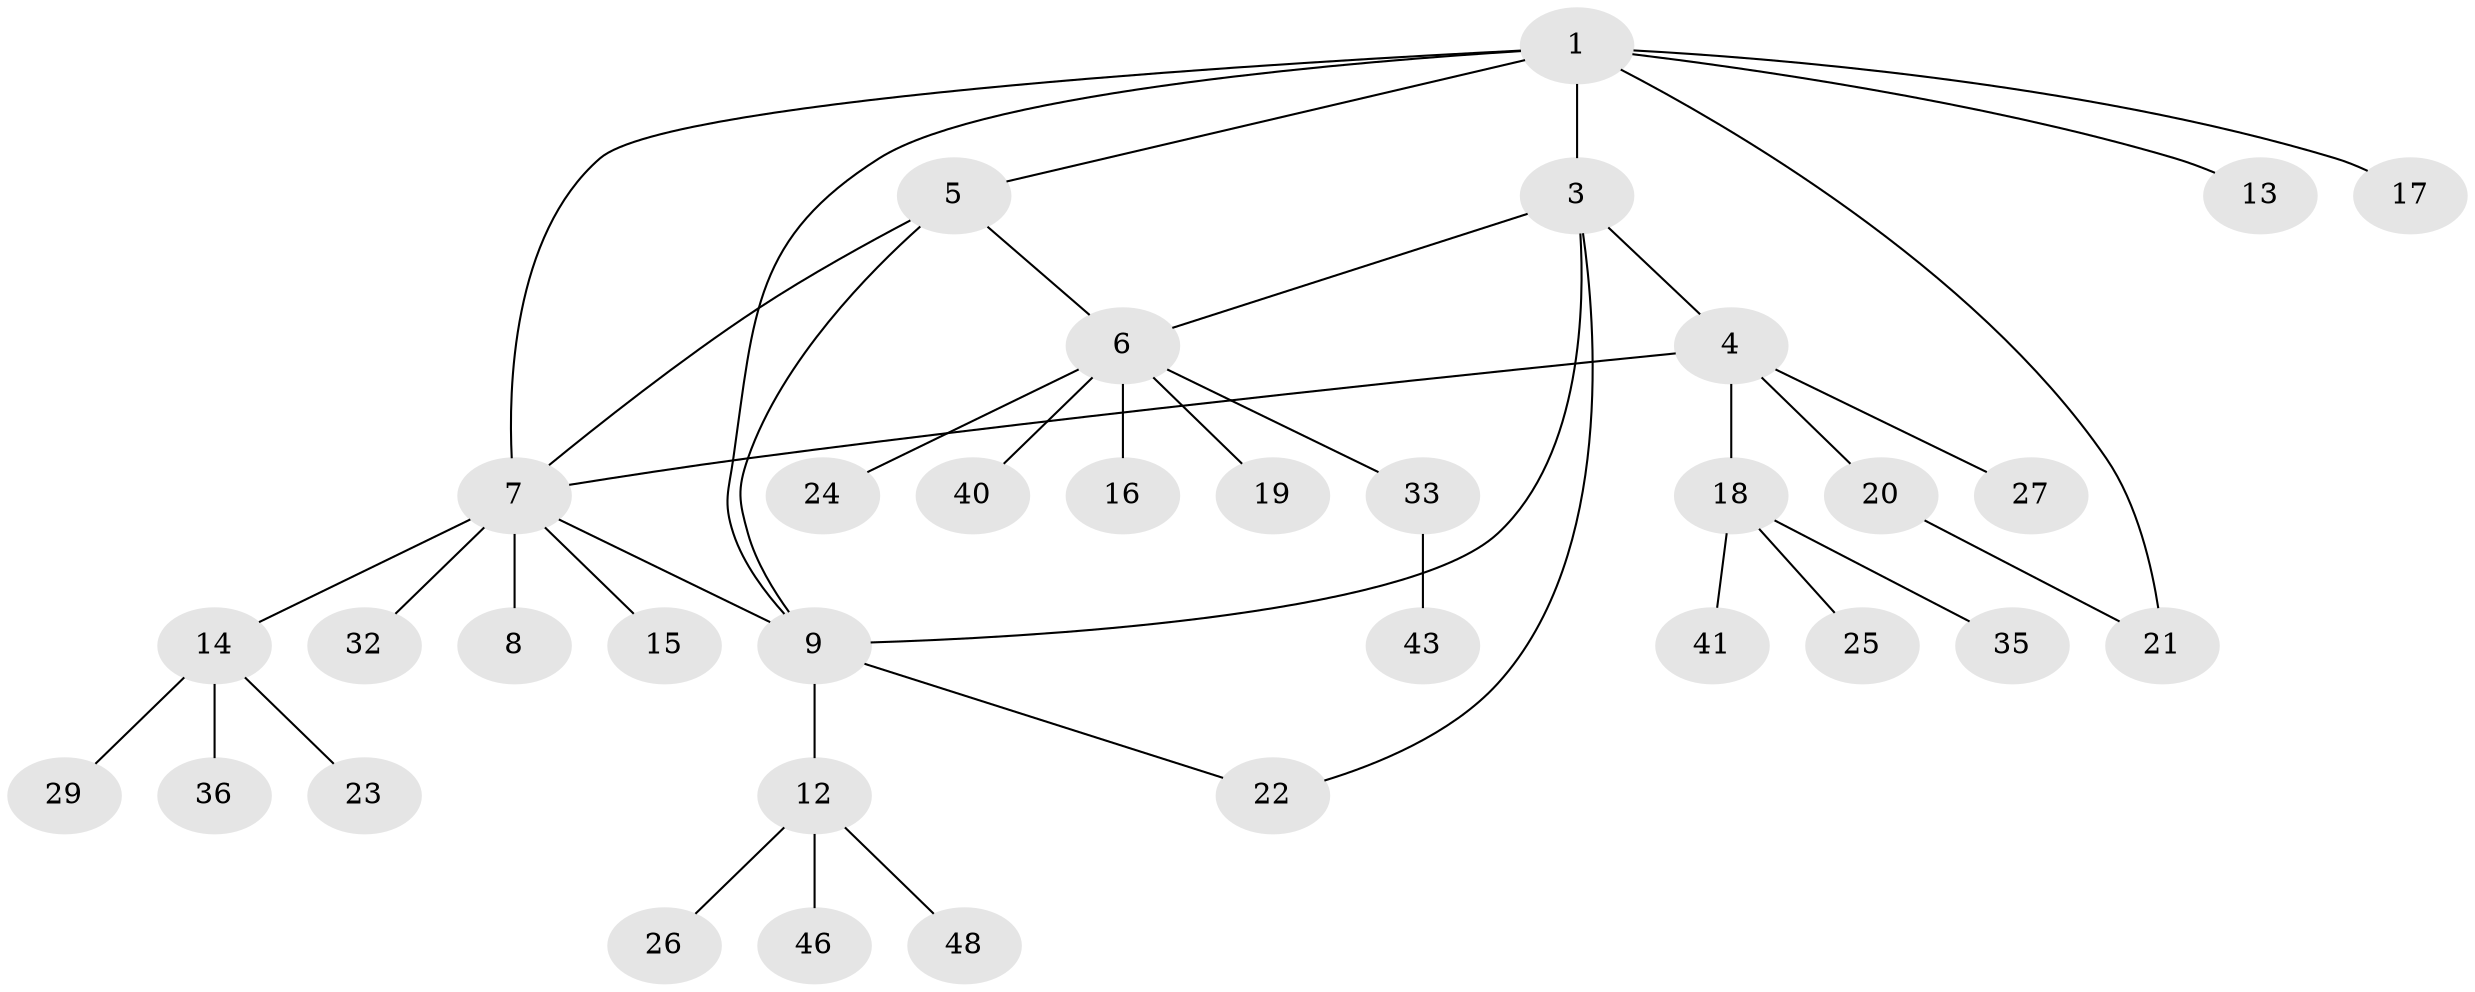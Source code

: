 // Generated by graph-tools (version 1.1) at 2025/24/03/03/25 07:24:12]
// undirected, 34 vertices, 41 edges
graph export_dot {
graph [start="1"]
  node [color=gray90,style=filled];
  1 [super="+2"];
  3;
  4 [super="+42"];
  5;
  6 [super="+11"];
  7 [super="+28"];
  8;
  9 [super="+10"];
  12 [super="+47"];
  13;
  14 [super="+44"];
  15;
  16;
  17;
  18 [super="+30"];
  19;
  20;
  21 [super="+34"];
  22 [super="+31"];
  23 [super="+37"];
  24;
  25;
  26;
  27;
  29;
  32 [super="+45"];
  33 [super="+39"];
  35;
  36 [super="+38"];
  40;
  41;
  43;
  46;
  48;
  1 -- 3;
  1 -- 13;
  1 -- 5;
  1 -- 17;
  1 -- 7;
  1 -- 9;
  1 -- 21;
  3 -- 4;
  3 -- 6;
  3 -- 9;
  3 -- 22;
  4 -- 7;
  4 -- 18;
  4 -- 20;
  4 -- 27;
  5 -- 6;
  5 -- 7;
  5 -- 9;
  6 -- 16;
  6 -- 19;
  6 -- 24;
  6 -- 33;
  6 -- 40;
  7 -- 8;
  7 -- 14;
  7 -- 15;
  7 -- 32;
  7 -- 9;
  9 -- 12;
  9 -- 22;
  12 -- 26;
  12 -- 46;
  12 -- 48;
  14 -- 23;
  14 -- 29;
  14 -- 36;
  18 -- 25;
  18 -- 35;
  18 -- 41;
  20 -- 21;
  33 -- 43;
}
